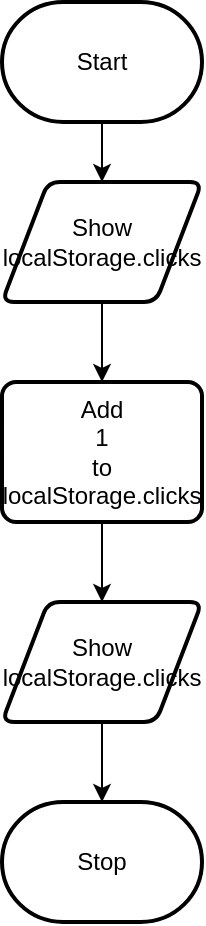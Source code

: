<mxfile>
    <diagram id="HIP3nbAZw_EuaXWnEj3U" name="Page-1">
        <mxGraphModel dx="1126" dy="751" grid="1" gridSize="10" guides="1" tooltips="1" connect="1" arrows="1" fold="1" page="1" pageScale="1" pageWidth="850" pageHeight="1100" math="0" shadow="0">
            <root>
                <mxCell id="0"/>
                <mxCell id="1" parent="0"/>
                <mxCell id="45" style="edgeStyle=orthogonalEdgeStyle;shape=connector;rounded=0;jumpStyle=none;html=1;entryX=0.5;entryY=0;entryDx=0;entryDy=0;labelBackgroundColor=default;strokeColor=default;fontFamily=Helvetica;fontSize=11;fontColor=default;endArrow=classic;elbow=vertical;" edge="1" parent="1" source="2" target="39">
                    <mxGeometry relative="1" as="geometry"/>
                </mxCell>
                <mxCell id="2" value="Start" style="strokeWidth=2;html=1;shape=mxgraph.flowchart.terminator;whiteSpace=wrap;" parent="1" vertex="1">
                    <mxGeometry x="30" y="20" width="100" height="60" as="geometry"/>
                </mxCell>
                <mxCell id="3" value="Stop" style="strokeWidth=2;html=1;shape=mxgraph.flowchart.terminator;whiteSpace=wrap;" parent="1" vertex="1">
                    <mxGeometry x="30" y="420" width="100" height="60" as="geometry"/>
                </mxCell>
                <mxCell id="43" style="edgeStyle=orthogonalEdgeStyle;shape=connector;rounded=0;jumpStyle=none;html=1;entryX=0.5;entryY=0;entryDx=0;entryDy=0;labelBackgroundColor=default;strokeColor=default;fontFamily=Helvetica;fontSize=11;fontColor=default;endArrow=classic;elbow=vertical;" edge="1" parent="1" source="35" target="37">
                    <mxGeometry relative="1" as="geometry"/>
                </mxCell>
                <mxCell id="35" value="Add&lt;br&gt;1&lt;br&gt;to&lt;br&gt;localStorage.clicks" style="rounded=1;whiteSpace=wrap;html=1;absoluteArcSize=1;arcSize=14;strokeWidth=2;" vertex="1" parent="1">
                    <mxGeometry x="30" y="210" width="100" height="70" as="geometry"/>
                </mxCell>
                <mxCell id="46" style="edgeStyle=orthogonalEdgeStyle;shape=connector;rounded=0;jumpStyle=none;html=1;entryX=0.5;entryY=0;entryDx=0;entryDy=0;entryPerimeter=0;labelBackgroundColor=default;strokeColor=default;fontFamily=Helvetica;fontSize=11;fontColor=default;endArrow=classic;elbow=vertical;" edge="1" parent="1" source="37" target="3">
                    <mxGeometry relative="1" as="geometry"/>
                </mxCell>
                <mxCell id="37" value="Show&lt;br&gt;localStorage.clicks" style="shape=parallelogram;html=1;strokeWidth=2;perimeter=parallelogramPerimeter;whiteSpace=wrap;rounded=1;arcSize=12;size=0.23;" vertex="1" parent="1">
                    <mxGeometry x="30" y="320" width="100" height="60" as="geometry"/>
                </mxCell>
                <mxCell id="44" style="edgeStyle=orthogonalEdgeStyle;shape=connector;rounded=0;jumpStyle=none;html=1;entryX=0.5;entryY=0;entryDx=0;entryDy=0;labelBackgroundColor=default;strokeColor=default;fontFamily=Helvetica;fontSize=11;fontColor=default;endArrow=classic;elbow=vertical;" edge="1" parent="1" source="39" target="35">
                    <mxGeometry relative="1" as="geometry"/>
                </mxCell>
                <mxCell id="39" value="Show&lt;br&gt;localStorage.clicks" style="shape=parallelogram;html=1;strokeWidth=2;perimeter=parallelogramPerimeter;whiteSpace=wrap;rounded=1;arcSize=12;size=0.23;" vertex="1" parent="1">
                    <mxGeometry x="30" y="110" width="100" height="60" as="geometry"/>
                </mxCell>
            </root>
        </mxGraphModel>
    </diagram>
</mxfile>